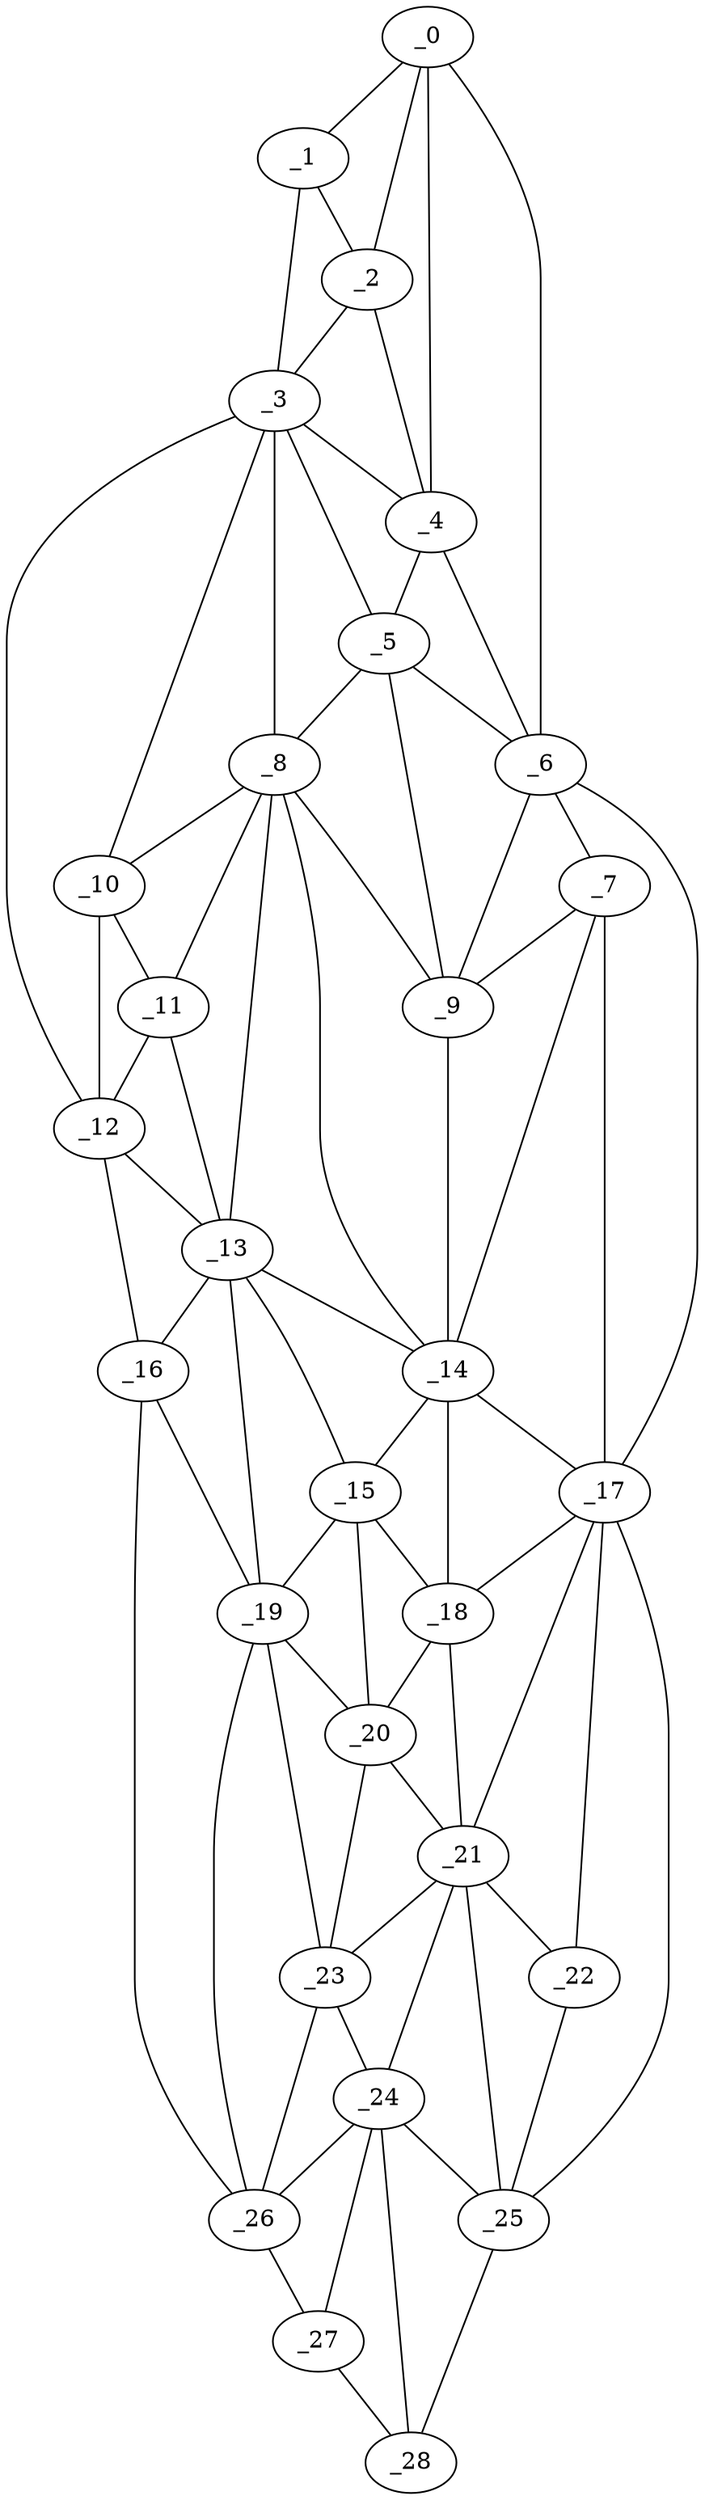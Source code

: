 graph "obj27__200.gxl" {
	_0	 [x=8,
		y=66];
	_1	 [x=9,
		y=57];
	_0 -- _1	 [valence=1];
	_2	 [x=16,
		y=54];
	_0 -- _2	 [valence=1];
	_4	 [x=24,
		y=68];
	_0 -- _4	 [valence=1];
	_6	 [x=41,
		y=79];
	_0 -- _6	 [valence=1];
	_1 -- _2	 [valence=2];
	_3	 [x=24,
		y=44];
	_1 -- _3	 [valence=1];
	_2 -- _3	 [valence=1];
	_2 -- _4	 [valence=2];
	_3 -- _4	 [valence=2];
	_5	 [x=36,
		y=67];
	_3 -- _5	 [valence=2];
	_8	 [x=51,
		y=59];
	_3 -- _8	 [valence=2];
	_10	 [x=59,
		y=45];
	_3 -- _10	 [valence=2];
	_12	 [x=66,
		y=43];
	_3 -- _12	 [valence=1];
	_4 -- _5	 [valence=2];
	_4 -- _6	 [valence=2];
	_5 -- _6	 [valence=1];
	_5 -- _8	 [valence=2];
	_9	 [x=51,
		y=71];
	_5 -- _9	 [valence=2];
	_7	 [x=47,
		y=79];
	_6 -- _7	 [valence=2];
	_6 -- _9	 [valence=1];
	_17	 [x=82,
		y=84];
	_6 -- _17	 [valence=1];
	_7 -- _9	 [valence=2];
	_14	 [x=74,
		y=74];
	_7 -- _14	 [valence=2];
	_7 -- _17	 [valence=2];
	_8 -- _9	 [valence=2];
	_8 -- _10	 [valence=1];
	_11	 [x=61,
		y=49];
	_8 -- _11	 [valence=2];
	_13	 [x=73,
		y=54];
	_8 -- _13	 [valence=2];
	_8 -- _14	 [valence=2];
	_9 -- _14	 [valence=2];
	_10 -- _11	 [valence=2];
	_10 -- _12	 [valence=1];
	_11 -- _12	 [valence=1];
	_11 -- _13	 [valence=1];
	_12 -- _13	 [valence=2];
	_16	 [x=80,
		y=45];
	_12 -- _16	 [valence=1];
	_13 -- _14	 [valence=1];
	_15	 [x=79,
		y=62];
	_13 -- _15	 [valence=2];
	_13 -- _16	 [valence=1];
	_19	 [x=89,
		y=52];
	_13 -- _19	 [valence=2];
	_14 -- _15	 [valence=2];
	_14 -- _17	 [valence=1];
	_18	 [x=86,
		y=76];
	_14 -- _18	 [valence=1];
	_15 -- _18	 [valence=2];
	_15 -- _19	 [valence=2];
	_20	 [x=97,
		y=59];
	_15 -- _20	 [valence=1];
	_16 -- _19	 [valence=2];
	_26	 [x=122,
		y=59];
	_16 -- _26	 [valence=1];
	_17 -- _18	 [valence=2];
	_21	 [x=101,
		y=77];
	_17 -- _21	 [valence=1];
	_22	 [x=105,
		y=82];
	_17 -- _22	 [valence=2];
	_25	 [x=115,
		y=82];
	_17 -- _25	 [valence=1];
	_18 -- _20	 [valence=2];
	_18 -- _21	 [valence=2];
	_19 -- _20	 [valence=2];
	_23	 [x=106,
		y=59];
	_19 -- _23	 [valence=2];
	_19 -- _26	 [valence=2];
	_20 -- _21	 [valence=2];
	_20 -- _23	 [valence=2];
	_21 -- _22	 [valence=2];
	_21 -- _23	 [valence=2];
	_24	 [x=115,
		y=64];
	_21 -- _24	 [valence=2];
	_21 -- _25	 [valence=2];
	_22 -- _25	 [valence=1];
	_23 -- _24	 [valence=1];
	_23 -- _26	 [valence=2];
	_24 -- _25	 [valence=2];
	_24 -- _26	 [valence=1];
	_27	 [x=125,
		y=64];
	_24 -- _27	 [valence=2];
	_28	 [x=125,
		y=71];
	_24 -- _28	 [valence=2];
	_25 -- _28	 [valence=1];
	_26 -- _27	 [valence=1];
	_27 -- _28	 [valence=1];
}
